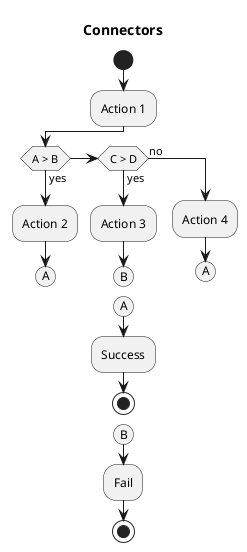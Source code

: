 @startuml
'https://plantuml.com/activity-diagram-beta

title Connectors

start
:Action 1;
if (A > B) then (yes)
    :Action 2;
    (A)
    detach
elseif (C > D) then (yes)
    :Action 3;
    (B)
    detach
else (no)
    :Action 4;
    (A)
    detach
endif
(A)
:Success;
stop
(B)
:Fail;
stop

@enduml
